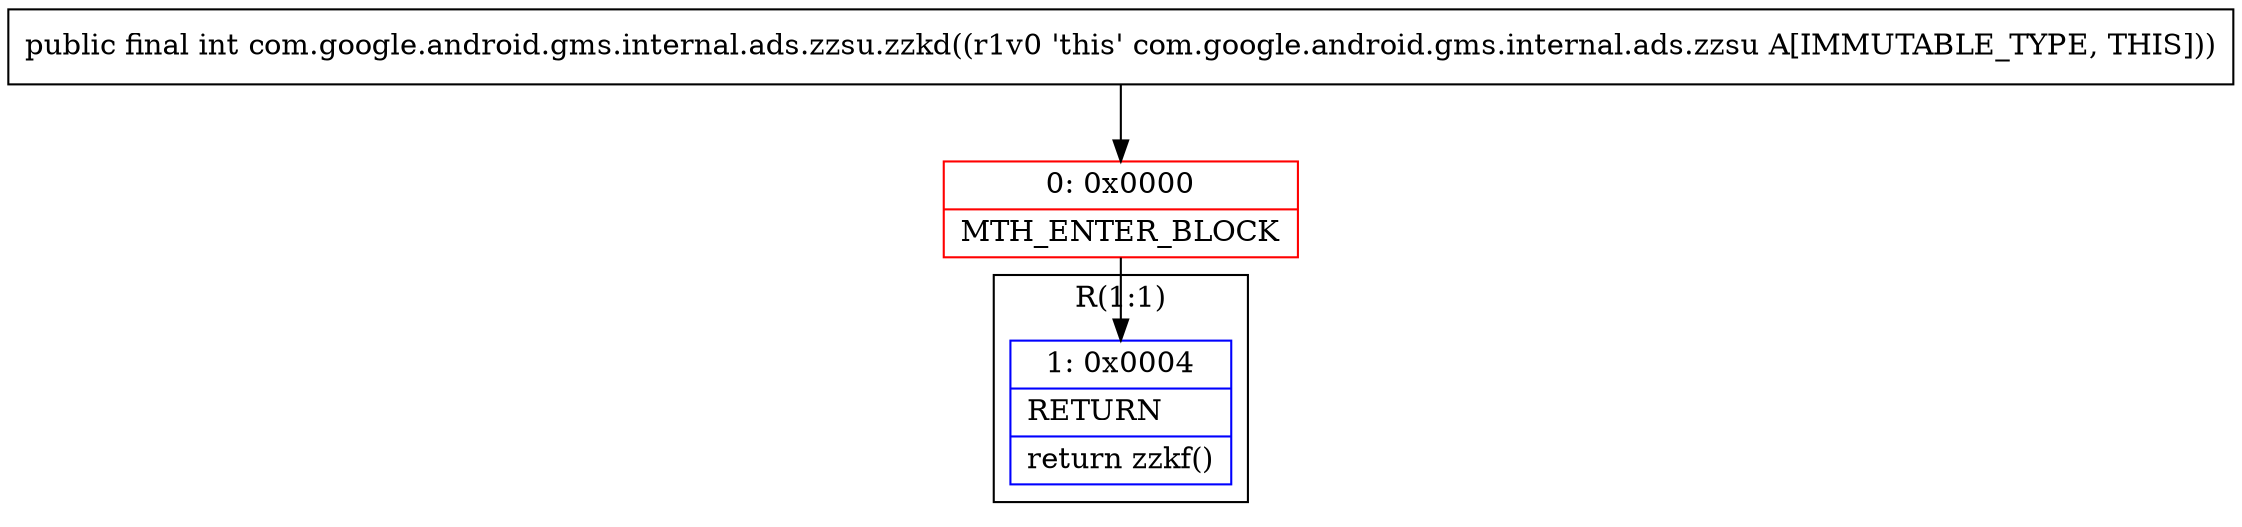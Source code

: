 digraph "CFG forcom.google.android.gms.internal.ads.zzsu.zzkd()I" {
subgraph cluster_Region_785869989 {
label = "R(1:1)";
node [shape=record,color=blue];
Node_1 [shape=record,label="{1\:\ 0x0004|RETURN\l|return zzkf()\l}"];
}
Node_0 [shape=record,color=red,label="{0\:\ 0x0000|MTH_ENTER_BLOCK\l}"];
MethodNode[shape=record,label="{public final int com.google.android.gms.internal.ads.zzsu.zzkd((r1v0 'this' com.google.android.gms.internal.ads.zzsu A[IMMUTABLE_TYPE, THIS])) }"];
MethodNode -> Node_0;
Node_0 -> Node_1;
}

